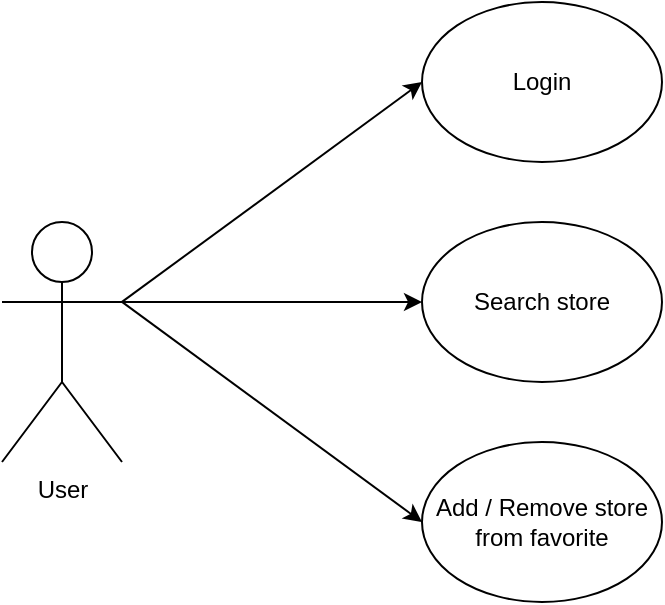 <mxfile version="14.9.5" type="device"><diagram id="r7S6GTD9YVCUBLHPNQAk" name="Page-1"><mxGraphModel dx="650" dy="927" grid="1" gridSize="10" guides="1" tooltips="1" connect="1" arrows="1" fold="1" page="1" pageScale="1" pageWidth="850" pageHeight="1100" math="0" shadow="0"><root><mxCell id="0"/><mxCell id="1" parent="0"/><mxCell id="ttgX1CjUc6_Q8YcRupAZ-3" value="User" style="shape=umlActor;verticalLabelPosition=bottom;verticalAlign=top;html=1;outlineConnect=0;" vertex="1" parent="1"><mxGeometry x="190" y="360" width="60" height="120" as="geometry"/></mxCell><mxCell id="ttgX1CjUc6_Q8YcRupAZ-4" value="Login" style="ellipse;whiteSpace=wrap;html=1;" vertex="1" parent="1"><mxGeometry x="400" y="250" width="120" height="80" as="geometry"/></mxCell><mxCell id="ttgX1CjUc6_Q8YcRupAZ-7" value="" style="endArrow=classic;html=1;exitX=1;exitY=0.333;exitDx=0;exitDy=0;exitPerimeter=0;entryX=0;entryY=0.5;entryDx=0;entryDy=0;" edge="1" parent="1" source="ttgX1CjUc6_Q8YcRupAZ-3" target="ttgX1CjUc6_Q8YcRupAZ-4"><mxGeometry width="50" height="50" relative="1" as="geometry"><mxPoint x="370" y="590" as="sourcePoint"/><mxPoint x="420" y="540" as="targetPoint"/></mxGeometry></mxCell><mxCell id="ttgX1CjUc6_Q8YcRupAZ-8" value="Search store" style="ellipse;whiteSpace=wrap;html=1;" vertex="1" parent="1"><mxGeometry x="400" y="360" width="120" height="80" as="geometry"/></mxCell><mxCell id="ttgX1CjUc6_Q8YcRupAZ-10" value="" style="endArrow=classic;html=1;entryX=0;entryY=0.5;entryDx=0;entryDy=0;exitX=1;exitY=0.333;exitDx=0;exitDy=0;exitPerimeter=0;" edge="1" parent="1" source="ttgX1CjUc6_Q8YcRupAZ-3" target="ttgX1CjUc6_Q8YcRupAZ-8"><mxGeometry width="50" height="50" relative="1" as="geometry"><mxPoint x="400" y="590" as="sourcePoint"/><mxPoint x="450" y="540" as="targetPoint"/></mxGeometry></mxCell><mxCell id="ttgX1CjUc6_Q8YcRupAZ-11" value="Add / Remove store from favorite" style="ellipse;whiteSpace=wrap;html=1;" vertex="1" parent="1"><mxGeometry x="400" y="470" width="120" height="80" as="geometry"/></mxCell><mxCell id="ttgX1CjUc6_Q8YcRupAZ-12" value="" style="endArrow=classic;html=1;entryX=0;entryY=0.5;entryDx=0;entryDy=0;exitX=1;exitY=0.333;exitDx=0;exitDy=0;exitPerimeter=0;" edge="1" parent="1" source="ttgX1CjUc6_Q8YcRupAZ-3" target="ttgX1CjUc6_Q8YcRupAZ-11"><mxGeometry width="50" height="50" relative="1" as="geometry"><mxPoint x="260" y="406.667" as="sourcePoint"/><mxPoint x="420" y="340" as="targetPoint"/></mxGeometry></mxCell></root></mxGraphModel></diagram></mxfile>